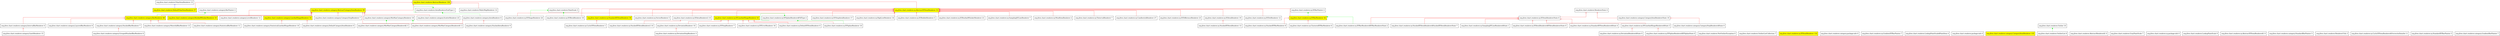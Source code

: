 digraph classDiagram{
graph [splines=ortho, rankdir=BT]

"org.jfree.chart.renderer.xy.AbstractXYItemRenderer 53"[shape = box][style = filled][fillcolor = yellow];
"org.jfree.chart.renderer.xy.DeviationStepRenderer 3"[shape = box];
"org.jfree.chart.renderer.xy.XYDotRenderer 12"[shape = box];
"org.jfree.chart.renderer.xy.XYShapeRenderer 24"[shape = box];
"org.jfree.chart.renderer.xy.VectorRenderer 5"[shape = box];
"org.jfree.chart.renderer.xy.XYAreaRenderer2 10"[shape = box];
"org.jfree.chart.renderer.xy.DeviationRenderer$State 0"[shape = box];
"org.jfree.chart.renderer.AbstractRenderer 158"[shape = box][style = filled][fillcolor = yellow];
"org.jfree.chart.renderer.xy.XYAreaRenderer$XYAreaRendererState 0"[shape = box];
"org.jfree.chart.renderer.PolarItemRenderer 15"[shape = box];
"org.jfree.chart.renderer.xy.XYAreaRenderer 19"[shape = box];
"org.jfree.chart.renderer.xy.XYStepRenderer 7"[shape = box];
"org.jfree.chart.renderer.NotOutlierException 0"[shape = box];
"org.jfree.chart.renderer.AreaRendererEndType 2"[shape = box];
"org.jfree.chart.renderer.xy.HighLowRenderer 16"[shape = box];
"org.jfree.chart.renderer.xy.StackedXYBarRenderer 8"[shape = box];
"org.jfree.chart.renderer.DefaultPolarItemRenderer 37"[shape = box][style = filled][fillcolor = yellow];
"org.jfree.chart.renderer.OutlierListCollection 7"[shape = box];
"org.jfree.chart.renderer.xy.XYSplineRenderer$FillType 2"[shape = box];
"org.jfree.chart.renderer.xy.XYItemRenderer 132"[shape = box][style = filled][fillcolor = yellow];
"org.jfree.chart.renderer.xy.XYBubbleRenderer 5"[shape = box];
"org.jfree.chart.renderer.category.package-info 0"[shape = box];
"org.jfree.chart.renderer.category.WaterfallBarRenderer 13"[shape = box];
"org.jfree.chart.renderer.RendererState 4"[shape = box];
"org.jfree.chart.renderer.xy.XYBoxAndWhiskerRenderer 21"[shape = box];
"org.jfree.chart.renderer.category.AbstractCategoryItemRenderer 58"[shape = box][style = filled][fillcolor = yellow];
"org.jfree.chart.renderer.xy.XYSplineRenderer$XYSplineState 0"[shape = box];
"org.jfree.chart.renderer.xy.StandardXYItemRenderer$State 4"[shape = box];
"org.jfree.chart.renderer.xy.GradientXYBarPainter 7"[shape = box];
"org.jfree.chart.renderer.category.BarPainter 2"[shape = box];
"org.jfree.chart.renderer.LookupPaintScale$PaintItem 4"[shape = box];
"org.jfree.chart.renderer.package-info 0"[shape = box];
"org.jfree.chart.renderer.category.StatisticalBarRenderer 11"[shape = box];
"org.jfree.chart.renderer.xy.SamplingXYLineRenderer 7"[shape = box];
"org.jfree.chart.renderer.category.CategoryItemRenderer 135"[shape = box][style = filled][fillcolor = yellow];
"org.jfree.chart.renderer.category.GroupedStackedBarRenderer 6"[shape = box];
"org.jfree.chart.renderer.category.LineAndShapeRenderer 33"[shape = box][style = filled][fillcolor = yellow];
"org.jfree.chart.renderer.Outlier 10"[shape = box];
"org.jfree.chart.renderer.AbstractRenderer$1 0"[shape = box];
"org.jfree.chart.renderer.xy.WindItemRenderer 2"[shape = box];
"org.jfree.chart.renderer.xy.YIntervalRenderer 7"[shape = box];
"org.jfree.chart.renderer.xy.XYLineAndShapeRenderer$State 3"[shape = box];
"org.jfree.chart.renderer.GrayPaintScale 7"[shape = box];
"org.jfree.chart.renderer.xy.StackedXYAreaRenderer$StackedXYAreaRendererState 7"[shape = box];
"org.jfree.chart.renderer.category.IntervalBarRenderer 4"[shape = box];
"org.jfree.chart.renderer.xy.XYBlockRenderer 18"[shape = box];
"org.jfree.chart.renderer.category.CategoryStepRenderer 7"[shape = box];
"org.jfree.chart.renderer.category.BarRenderer 48"[shape = box][style = filled][fillcolor = yellow];
"org.jfree.chart.renderer.xy.package-info 0"[shape = box];
"org.jfree.chart.renderer.xy.XYSplineRenderer 10"[shape = box];
"org.jfree.chart.renderer.category.LayeredBarRenderer 8"[shape = box];
"org.jfree.chart.renderer.category.MinMaxCategoryRenderer 18"[shape = box];
"org.jfree.chart.renderer.WaferMapRenderer 12"[shape = box];
"org.jfree.chart.renderer.LookupPaintScale 9"[shape = box];
"org.jfree.chart.renderer.xy.XYErrorRenderer 16"[shape = box];
"org.jfree.chart.renderer.category.GanttRenderer 15"[shape = box];
"org.jfree.chart.renderer.category.StackedBarRenderer 7"[shape = box];
"org.jfree.chart.renderer.xy.StackedXYAreaRenderer 13"[shape = box];
"org.jfree.chart.renderer.category.ScatterRenderer 23"[shape = box];
"org.jfree.chart.renderer.xy.DefaultXYItemRenderer 0"[shape = box];
"org.jfree.chart.renderer.category.StackedAreaRenderer 9"[shape = box];
"org.jfree.chart.renderer.xy.CandlestickRenderer 27"[shape = box];
"org.jfree.chart.renderer.xy.XYBarPainter 2"[shape = box];
"org.jfree.chart.renderer.xy.XYItemRendererState 6"[shape = box];
"org.jfree.chart.renderer.category.AreaRenderer 6"[shape = box];
"org.jfree.chart.renderer.xy.XYDifferenceRenderer 23"[shape = box];
"org.jfree.chart.renderer.category.MinMaxCategoryRenderer$2 3"[shape = box];
"org.jfree.chart.renderer.category.CategoryStepRenderer$State 0"[shape = box];
"org.jfree.chart.renderer.xy.AbstractXYItemRenderer$1 0"[shape = box];
"org.jfree.chart.renderer.category.StandardBarPainter 5"[shape = box];
"org.jfree.chart.renderer.xy.StackedXYAreaRenderer2 10"[shape = box];
"org.jfree.chart.renderer.xy.StandardXYItemRenderer 30"[shape = box][style = filled][fillcolor = yellow];
"org.jfree.chart.renderer.category.StatisticalLineAndShapeRenderer 10"[shape = box];
"org.jfree.chart.renderer.xy.SamplingXYLineRenderer$State 1"[shape = box];
"org.jfree.chart.renderer.OutlierList 8"[shape = box];
"org.jfree.chart.renderer.category.MinMaxCategoryRenderer$1 3"[shape = box];
"org.jfree.chart.renderer.xy.XYBarRenderer 42"[shape = box][style = filled][fillcolor = yellow];
"org.jfree.chart.renderer.category.CategoryItemRendererState 10"[shape = box];
"org.jfree.chart.renderer.PaintScale 3"[shape = box];
"org.jfree.chart.renderer.category.DefaultCategoryItemRenderer 0"[shape = box];
"org.jfree.chart.renderer.xy.XYLineAndShapeRenderer 43"[shape = box][style = filled][fillcolor = yellow];
"org.jfree.chart.renderer.RendererUtils 3"[shape = box];
"org.jfree.chart.renderer.xy.CyclicXYItemRenderer$OverwriteDataSet 11"[shape = box];
"org.jfree.chart.renderer.xy.CyclicXYItemRenderer 1"[shape = box];
"org.jfree.chart.renderer.xy.XYBarRenderer$XYBarRendererState 2"[shape = box];
"org.jfree.chart.renderer.xy.DeviationRenderer 10"[shape = box];
"org.jfree.chart.renderer.xy.StandardXYBarPainter 5"[shape = box];
"org.jfree.chart.renderer.category.BoxAndWhiskerRenderer 33"[shape = box][style = filled][fillcolor = yellow];
"org.jfree.chart.renderer.xy.ClusteredXYBarRenderer 6"[shape = box];
"org.jfree.chart.renderer.xy.XYStepAreaRenderer 17"[shape = box];
"org.jfree.chart.renderer.category.GradientBarPainter 7"[shape = box];
"org.jfree.chart.renderer.category.LevelRenderer 12"[shape = box];
"org.jfree.chart.renderer.xy.XYShapeRenderer 24" -> "org.jfree.chart.renderer.xy.AbstractXYItemRenderer 53"[arrowhead = onormal][color = red];
"org.jfree.chart.renderer.xy.VectorRenderer 5" -> "org.jfree.chart.renderer.xy.AbstractXYItemRenderer 53"[arrowhead = onormal][color = red];
"org.jfree.chart.renderer.xy.DeviationRenderer$State 0" -> "org.jfree.chart.renderer.xy.XYLineAndShapeRenderer$State 3"[arrowhead = onormal][color = red];
"org.jfree.chart.renderer.xy.XYAreaRenderer 19" -> "org.jfree.chart.renderer.xy.AbstractXYItemRenderer 53"[arrowhead = onormal][color = red];
"org.jfree.chart.renderer.xy.XYBoxAndWhiskerRenderer 21" -> "org.jfree.chart.renderer.xy.AbstractXYItemRenderer 53"[arrowhead = onormal][color = red];
"org.jfree.chart.renderer.category.GroupedStackedBarRenderer 6" -> "org.jfree.chart.renderer.category.StackedBarRenderer 7"[arrowhead = onormal][color = red];
"org.jfree.chart.renderer.xy.XYDifferenceRenderer 23" -> "org.jfree.chart.renderer.xy.AbstractXYItemRenderer 53"[arrowhead = onormal][color = red];
"org.jfree.chart.renderer.category.StatisticalLineAndShapeRenderer 10" -> "org.jfree.chart.renderer.category.LineAndShapeRenderer 33"[arrowhead = onormal][color = red];
"org.jfree.chart.renderer.xy.CyclicXYItemRenderer 1" -> "org.jfree.chart.renderer.xy.StandardXYItemRenderer 30"[arrowhead = onormal][color = red];
"org.jfree.chart.renderer.xy.XYBarRenderer$XYBarRendererState 2" -> "org.jfree.chart.renderer.xy.XYItemRendererState 6"[arrowhead = onormal][color = red];
"org.jfree.chart.renderer.xy.XYAreaRenderer2 10" -> "org.jfree.chart.renderer.xy.AbstractXYItemRenderer 53"[arrowhead = onormal][color = red];
"org.jfree.chart.renderer.category.WaterfallBarRenderer 13" -> "org.jfree.chart.renderer.category.BarRenderer 48"[arrowhead = onormal][color = red];
"org.jfree.chart.renderer.category.LineAndShapeRenderer 33" -> "org.jfree.chart.renderer.category.AbstractCategoryItemRenderer 58"[arrowhead = onormal][color = red];
"org.jfree.chart.renderer.xy.StackedXYAreaRenderer$StackedXYAreaRendererState 7" -> "org.jfree.chart.renderer.xy.XYItemRendererState 6"[arrowhead = onormal][color = red];
"org.jfree.chart.renderer.category.GanttRenderer 15" -> "org.jfree.chart.renderer.category.IntervalBarRenderer 4"[arrowhead = onormal][color = red];
"org.jfree.chart.renderer.category.StackedBarRenderer 7" -> "org.jfree.chart.renderer.category.BarRenderer 48"[arrowhead = onormal][color = red];
"org.jfree.chart.renderer.category.StackedAreaRenderer 9" -> "org.jfree.chart.renderer.category.AreaRenderer 6"[arrowhead = onormal][color = red];
"org.jfree.chart.renderer.category.CategoryStepRenderer$State 0" -> "org.jfree.chart.renderer.category.CategoryItemRendererState 10"[arrowhead = onormal][color = red];
"org.jfree.chart.renderer.xy.StandardXYItemRenderer 30" -> "org.jfree.chart.renderer.xy.AbstractXYItemRenderer 53"[arrowhead = onormal][color = red];
"org.jfree.chart.renderer.xy.SamplingXYLineRenderer$State 1" -> "org.jfree.chart.renderer.xy.XYItemRendererState 6"[arrowhead = onormal][color = red];
"org.jfree.chart.renderer.category.CategoryItemRendererState 10" -> "org.jfree.chart.renderer.RendererState 4"[arrowhead = onormal][color = red];
"org.jfree.chart.renderer.category.DefaultCategoryItemRenderer 0" -> "org.jfree.chart.renderer.category.LineAndShapeRenderer 33"[arrowhead = onormal][color = red];
"org.jfree.chart.renderer.xy.AbstractXYItemRenderer 53" -> "org.jfree.chart.renderer.AbstractRenderer 158"[arrowhead = onormal][color = red];
"org.jfree.chart.renderer.xy.XYStepRenderer 7" -> "org.jfree.chart.renderer.xy.XYLineAndShapeRenderer 43"[arrowhead = onormal][color = red];
"org.jfree.chart.renderer.xy.HighLowRenderer 16" -> "org.jfree.chart.renderer.xy.AbstractXYItemRenderer 53"[arrowhead = onormal][color = red];
"org.jfree.chart.renderer.DefaultPolarItemRenderer 37" -> "org.jfree.chart.renderer.AbstractRenderer 158"[arrowhead = onormal][color = red];
"org.jfree.chart.renderer.xy.StandardXYItemRenderer$State 4" -> "org.jfree.chart.renderer.xy.XYItemRendererState 6"[arrowhead = onormal][color = red];
"org.jfree.chart.renderer.xy.SamplingXYLineRenderer 7" -> "org.jfree.chart.renderer.xy.AbstractXYItemRenderer 53"[arrowhead = onormal][color = red];
"org.jfree.chart.renderer.category.IntervalBarRenderer 4" -> "org.jfree.chart.renderer.category.BarRenderer 48"[arrowhead = onormal][color = red];
"org.jfree.chart.renderer.category.BarRenderer 48" -> "org.jfree.chart.renderer.category.AbstractCategoryItemRenderer 58"[arrowhead = onormal][color = red];
"org.jfree.chart.renderer.xy.XYErrorRenderer 16" -> "org.jfree.chart.renderer.xy.XYLineAndShapeRenderer 43"[arrowhead = onormal][color = red];
"org.jfree.chart.renderer.xy.StackedXYAreaRenderer 13" -> "org.jfree.chart.renderer.xy.XYAreaRenderer 19"[arrowhead = onormal][color = red];
"org.jfree.chart.renderer.xy.CandlestickRenderer 27" -> "org.jfree.chart.renderer.xy.AbstractXYItemRenderer 53"[arrowhead = onormal][color = red];
"org.jfree.chart.renderer.xy.StackedXYAreaRenderer2 10" -> "org.jfree.chart.renderer.xy.XYAreaRenderer2 10"[arrowhead = onormal][color = red];
"org.jfree.chart.renderer.xy.XYLineAndShapeRenderer 43" -> "org.jfree.chart.renderer.xy.AbstractXYItemRenderer 53"[arrowhead = onormal][color = red];
"org.jfree.chart.renderer.xy.WindItemRenderer 2" -> "org.jfree.chart.renderer.xy.AbstractXYItemRenderer 53"[arrowhead = onormal][color = red];
"org.jfree.chart.renderer.category.MinMaxCategoryRenderer 18" -> "org.jfree.chart.renderer.category.AbstractCategoryItemRenderer 58"[arrowhead = onormal][color = red];
"org.jfree.chart.renderer.xy.XYItemRendererState 6" -> "org.jfree.chart.renderer.RendererState 4"[arrowhead = onormal][color = red];
"org.jfree.chart.renderer.category.LevelRenderer 12" -> "org.jfree.chart.renderer.category.AbstractCategoryItemRenderer 58"[arrowhead = onormal][color = red];
"org.jfree.chart.renderer.xy.DeviationStepRenderer 3" -> "org.jfree.chart.renderer.xy.DeviationRenderer 10"[arrowhead = onormal][color = red];
"org.jfree.chart.renderer.xy.XYDotRenderer 12" -> "org.jfree.chart.renderer.xy.AbstractXYItemRenderer 53"[arrowhead = onormal][color = red];
"org.jfree.chart.renderer.xy.XYSplineRenderer 10" -> "org.jfree.chart.renderer.xy.XYLineAndShapeRenderer 43"[arrowhead = onormal][color = red];
"org.jfree.chart.renderer.category.LayeredBarRenderer 8" -> "org.jfree.chart.renderer.category.BarRenderer 48"[arrowhead = onormal][color = red];
"org.jfree.chart.renderer.xy.XYStepAreaRenderer 17" -> "org.jfree.chart.renderer.xy.AbstractXYItemRenderer 53"[arrowhead = onormal][color = red];
"org.jfree.chart.renderer.xy.XYLineAndShapeRenderer$State 3" -> "org.jfree.chart.renderer.xy.XYItemRendererState 6"[arrowhead = onormal][color = red];
"org.jfree.chart.renderer.xy.XYBlockRenderer 18" -> "org.jfree.chart.renderer.xy.AbstractXYItemRenderer 53"[arrowhead = onormal][color = red];
"org.jfree.chart.renderer.category.CategoryStepRenderer 7" -> "org.jfree.chart.renderer.category.AbstractCategoryItemRenderer 58"[arrowhead = onormal][color = red];
"org.jfree.chart.renderer.category.ScatterRenderer 23" -> "org.jfree.chart.renderer.category.AbstractCategoryItemRenderer 58"[arrowhead = onormal][color = red];
"org.jfree.chart.renderer.category.AreaRenderer 6" -> "org.jfree.chart.renderer.category.AbstractCategoryItemRenderer 58"[arrowhead = onormal][color = red];
"org.jfree.chart.renderer.xy.XYBarRenderer 42" -> "org.jfree.chart.renderer.xy.AbstractXYItemRenderer 53"[arrowhead = onormal][color = red];
"org.jfree.chart.renderer.xy.DeviationRenderer 10" -> "org.jfree.chart.renderer.xy.XYLineAndShapeRenderer 43"[arrowhead = onormal][color = red];
"org.jfree.chart.renderer.category.BoxAndWhiskerRenderer 33" -> "org.jfree.chart.renderer.category.AbstractCategoryItemRenderer 58"[arrowhead = onormal][color = red];
"org.jfree.chart.renderer.xy.ClusteredXYBarRenderer 6" -> "org.jfree.chart.renderer.xy.XYBarRenderer 42"[arrowhead = onormal][color = red];
"org.jfree.chart.renderer.xy.StackedXYBarRenderer 8" -> "org.jfree.chart.renderer.xy.XYBarRenderer 42"[arrowhead = onormal][color = red];
"org.jfree.chart.renderer.category.AbstractCategoryItemRenderer 58" -> "org.jfree.chart.renderer.AbstractRenderer 158"[arrowhead = onormal][color = red];
"org.jfree.chart.renderer.category.StatisticalBarRenderer 11" -> "org.jfree.chart.renderer.category.BarRenderer 48"[arrowhead = onormal][color = red];
"org.jfree.chart.renderer.xy.YIntervalRenderer 7" -> "org.jfree.chart.renderer.xy.AbstractXYItemRenderer 53"[arrowhead = onormal][color = red];
"org.jfree.chart.renderer.WaferMapRenderer 12" -> "org.jfree.chart.renderer.AbstractRenderer 158"[arrowhead = onormal][color = red];
"org.jfree.chart.renderer.xy.XYAreaRenderer$XYAreaRendererState 0" -> "org.jfree.chart.renderer.xy.XYItemRendererState 6"[arrowhead = onormal][color = red];
"org.jfree.chart.renderer.xy.XYBubbleRenderer 5" -> "org.jfree.chart.renderer.xy.AbstractXYItemRenderer 53"[arrowhead = onormal][color = red];
"org.jfree.chart.renderer.xy.XYSplineRenderer$XYSplineState 0" -> "org.jfree.chart.renderer.xy.XYLineAndShapeRenderer$State 3"[arrowhead = onormal][color = red];
"org.jfree.chart.renderer.xy.DefaultXYItemRenderer 0" -> "org.jfree.chart.renderer.xy.XYLineAndShapeRenderer 43"[arrowhead = onormal][color = red];
"org.jfree.chart.renderer.DefaultPolarItemRenderer 37" -> "org.jfree.chart.renderer.PolarItemRenderer 15"[arrowhead = curve][color = blue];
"org.jfree.chart.renderer.xy.XYShapeRenderer 24" -> "org.jfree.chart.renderer.PaintScale 3"[arrowhead = diamond][color = green];
"org.jfree.chart.renderer.xy.XYBarRenderer$XYBarRendererState 2" -> "org.jfree.chart.renderer.xy.XYBarRenderer 42"[arrowhead = diamond][color = green];
"org.jfree.chart.renderer.AreaRendererEndType 2" -> "org.jfree.chart.renderer.AreaRendererEndType 2"[arrowhead = diamond][color = green];
"org.jfree.chart.renderer.OutlierList 8" -> "org.jfree.chart.renderer.Outlier 10"[arrowhead = diamond][color = green];
"org.jfree.chart.renderer.category.BarRenderer 48" -> "org.jfree.chart.renderer.category.BarPainter 2"[arrowhead = diamond][color = green];
"org.jfree.chart.renderer.xy.XYSplineRenderer 10" -> "org.jfree.chart.renderer.xy.XYSplineRenderer$FillType 2"[arrowhead = diamond][color = green];
"org.jfree.chart.renderer.xy.XYBlockRenderer 18" -> "org.jfree.chart.renderer.PaintScale 3"[arrowhead = diamond][color = green];
"org.jfree.chart.renderer.category.AreaRenderer 6" -> "org.jfree.chart.renderer.AreaRendererEndType 2"[arrowhead = diamond][color = green];
"org.jfree.chart.renderer.xy.XYBarRenderer 42" -> "org.jfree.chart.renderer.xy.XYBarPainter 2"[arrowhead = diamond][color = green];
"org.jfree.chart.renderer.category.MinMaxCategoryRenderer$2 3" -> "org.jfree.chart.renderer.category.MinMaxCategoryRenderer 18"[arrowhead = diamond][color = green];
"org.jfree.chart.renderer.category.MinMaxCategoryRenderer$1 3" -> "org.jfree.chart.renderer.category.MinMaxCategoryRenderer 18"[arrowhead = diamond][color = green];
"org.jfree.chart.renderer.xy.XYSplineRenderer$FillType 2" -> "org.jfree.chart.renderer.xy.XYSplineRenderer$FillType 2"[arrowhead = diamond][color = green];
}